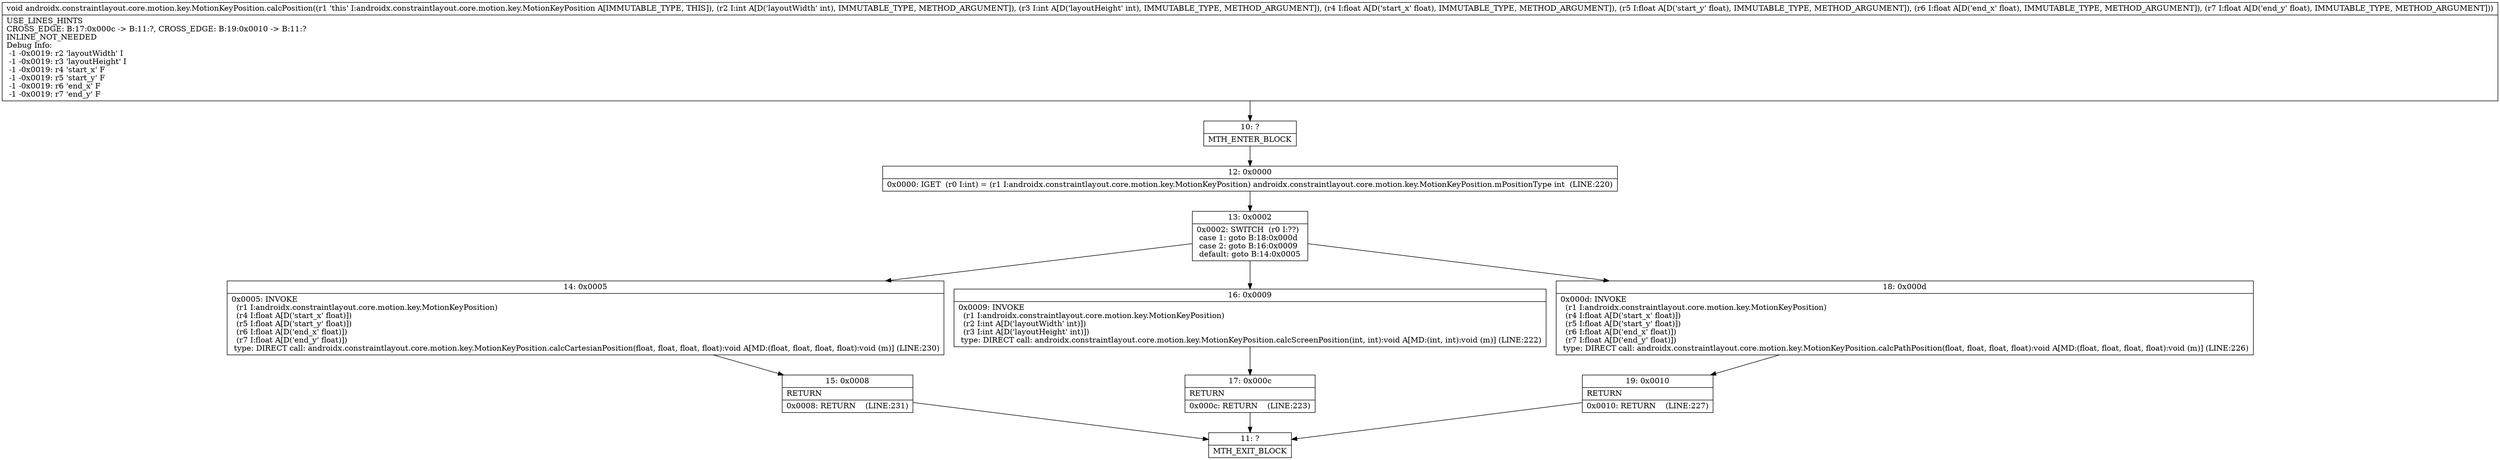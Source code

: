 digraph "CFG forandroidx.constraintlayout.core.motion.key.MotionKeyPosition.calcPosition(IIFFFF)V" {
Node_10 [shape=record,label="{10\:\ ?|MTH_ENTER_BLOCK\l}"];
Node_12 [shape=record,label="{12\:\ 0x0000|0x0000: IGET  (r0 I:int) = (r1 I:androidx.constraintlayout.core.motion.key.MotionKeyPosition) androidx.constraintlayout.core.motion.key.MotionKeyPosition.mPositionType int  (LINE:220)\l}"];
Node_13 [shape=record,label="{13\:\ 0x0002|0x0002: SWITCH  (r0 I:??)\l case 1: goto B:18:0x000d\l case 2: goto B:16:0x0009\l default: goto B:14:0x0005 \l}"];
Node_14 [shape=record,label="{14\:\ 0x0005|0x0005: INVOKE  \l  (r1 I:androidx.constraintlayout.core.motion.key.MotionKeyPosition)\l  (r4 I:float A[D('start_x' float)])\l  (r5 I:float A[D('start_y' float)])\l  (r6 I:float A[D('end_x' float)])\l  (r7 I:float A[D('end_y' float)])\l type: DIRECT call: androidx.constraintlayout.core.motion.key.MotionKeyPosition.calcCartesianPosition(float, float, float, float):void A[MD:(float, float, float, float):void (m)] (LINE:230)\l}"];
Node_15 [shape=record,label="{15\:\ 0x0008|RETURN\l|0x0008: RETURN    (LINE:231)\l}"];
Node_11 [shape=record,label="{11\:\ ?|MTH_EXIT_BLOCK\l}"];
Node_16 [shape=record,label="{16\:\ 0x0009|0x0009: INVOKE  \l  (r1 I:androidx.constraintlayout.core.motion.key.MotionKeyPosition)\l  (r2 I:int A[D('layoutWidth' int)])\l  (r3 I:int A[D('layoutHeight' int)])\l type: DIRECT call: androidx.constraintlayout.core.motion.key.MotionKeyPosition.calcScreenPosition(int, int):void A[MD:(int, int):void (m)] (LINE:222)\l}"];
Node_17 [shape=record,label="{17\:\ 0x000c|RETURN\l|0x000c: RETURN    (LINE:223)\l}"];
Node_18 [shape=record,label="{18\:\ 0x000d|0x000d: INVOKE  \l  (r1 I:androidx.constraintlayout.core.motion.key.MotionKeyPosition)\l  (r4 I:float A[D('start_x' float)])\l  (r5 I:float A[D('start_y' float)])\l  (r6 I:float A[D('end_x' float)])\l  (r7 I:float A[D('end_y' float)])\l type: DIRECT call: androidx.constraintlayout.core.motion.key.MotionKeyPosition.calcPathPosition(float, float, float, float):void A[MD:(float, float, float, float):void (m)] (LINE:226)\l}"];
Node_19 [shape=record,label="{19\:\ 0x0010|RETURN\l|0x0010: RETURN    (LINE:227)\l}"];
MethodNode[shape=record,label="{void androidx.constraintlayout.core.motion.key.MotionKeyPosition.calcPosition((r1 'this' I:androidx.constraintlayout.core.motion.key.MotionKeyPosition A[IMMUTABLE_TYPE, THIS]), (r2 I:int A[D('layoutWidth' int), IMMUTABLE_TYPE, METHOD_ARGUMENT]), (r3 I:int A[D('layoutHeight' int), IMMUTABLE_TYPE, METHOD_ARGUMENT]), (r4 I:float A[D('start_x' float), IMMUTABLE_TYPE, METHOD_ARGUMENT]), (r5 I:float A[D('start_y' float), IMMUTABLE_TYPE, METHOD_ARGUMENT]), (r6 I:float A[D('end_x' float), IMMUTABLE_TYPE, METHOD_ARGUMENT]), (r7 I:float A[D('end_y' float), IMMUTABLE_TYPE, METHOD_ARGUMENT]))  | USE_LINES_HINTS\lCROSS_EDGE: B:17:0x000c \-\> B:11:?, CROSS_EDGE: B:19:0x0010 \-\> B:11:?\lINLINE_NOT_NEEDED\lDebug Info:\l  \-1 \-0x0019: r2 'layoutWidth' I\l  \-1 \-0x0019: r3 'layoutHeight' I\l  \-1 \-0x0019: r4 'start_x' F\l  \-1 \-0x0019: r5 'start_y' F\l  \-1 \-0x0019: r6 'end_x' F\l  \-1 \-0x0019: r7 'end_y' F\l}"];
MethodNode -> Node_10;Node_10 -> Node_12;
Node_12 -> Node_13;
Node_13 -> Node_14;
Node_13 -> Node_16;
Node_13 -> Node_18;
Node_14 -> Node_15;
Node_15 -> Node_11;
Node_16 -> Node_17;
Node_17 -> Node_11;
Node_18 -> Node_19;
Node_19 -> Node_11;
}

